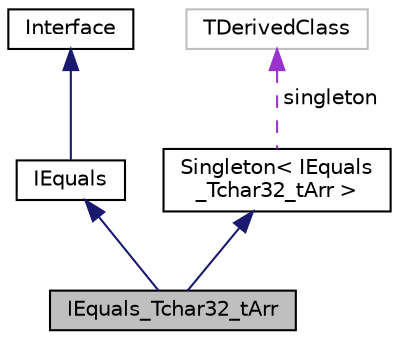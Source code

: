 digraph "IEquals_Tchar32_tArr"
{
  edge [fontname="Helvetica",fontsize="10",labelfontname="Helvetica",labelfontsize="10"];
  node [fontname="Helvetica",fontsize="10",shape=record];
  Node4 [label="IEquals_Tchar32_tArr",height=0.2,width=0.4,color="black", fillcolor="grey75", style="filled", fontcolor="black"];
  Node5 -> Node4 [dir="back",color="midnightblue",fontsize="10",style="solid",fontname="Helvetica"];
  Node5 [label="IEquals",height=0.2,width=0.4,color="black", fillcolor="white", style="filled",URL="$classaworx_1_1lib_1_1boxing_1_1IEquals.html"];
  Node6 -> Node5 [dir="back",color="midnightblue",fontsize="10",style="solid",fontname="Helvetica"];
  Node6 [label="Interface",height=0.2,width=0.4,color="black", fillcolor="white", style="filled",URL="$classaworx_1_1lib_1_1boxing_1_1Interface.html"];
  Node7 -> Node4 [dir="back",color="midnightblue",fontsize="10",style="solid",fontname="Helvetica"];
  Node7 [label="Singleton\< IEquals\l_Tchar32_tArr \>",height=0.2,width=0.4,color="black", fillcolor="white", style="filled",URL="$classaworx_1_1lib_1_1lang_1_1Singleton.html"];
  Node8 -> Node7 [dir="back",color="darkorchid3",fontsize="10",style="dashed",label=" singleton" ,fontname="Helvetica"];
  Node8 [label="TDerivedClass",height=0.2,width=0.4,color="grey75", fillcolor="white", style="filled"];
}
